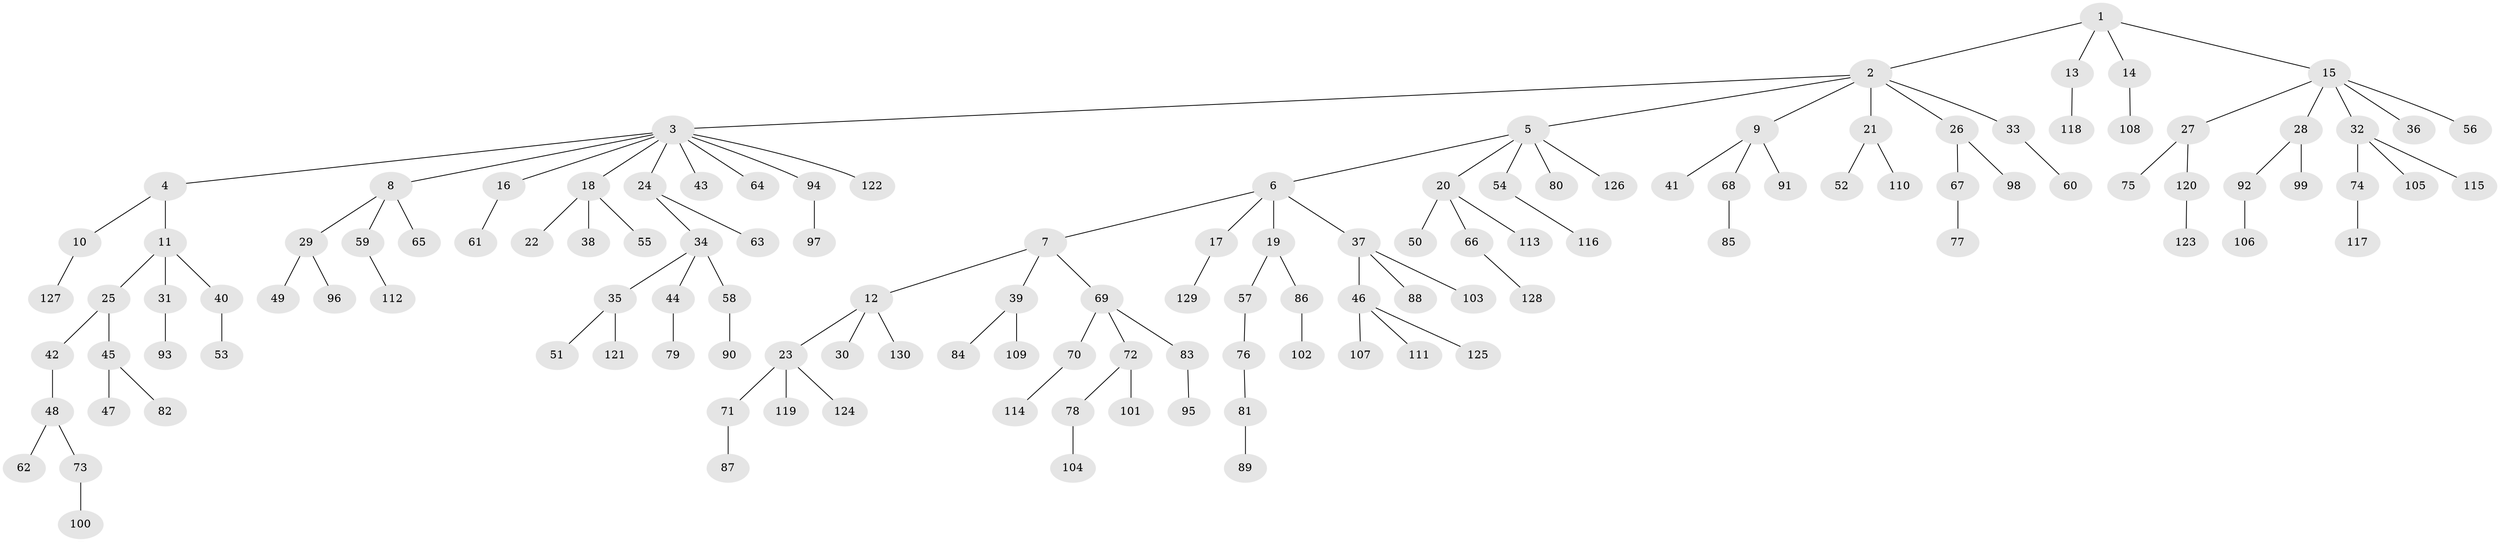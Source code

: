// Generated by graph-tools (version 1.1) at 2025/36/03/09/25 02:36:34]
// undirected, 130 vertices, 129 edges
graph export_dot {
graph [start="1"]
  node [color=gray90,style=filled];
  1;
  2;
  3;
  4;
  5;
  6;
  7;
  8;
  9;
  10;
  11;
  12;
  13;
  14;
  15;
  16;
  17;
  18;
  19;
  20;
  21;
  22;
  23;
  24;
  25;
  26;
  27;
  28;
  29;
  30;
  31;
  32;
  33;
  34;
  35;
  36;
  37;
  38;
  39;
  40;
  41;
  42;
  43;
  44;
  45;
  46;
  47;
  48;
  49;
  50;
  51;
  52;
  53;
  54;
  55;
  56;
  57;
  58;
  59;
  60;
  61;
  62;
  63;
  64;
  65;
  66;
  67;
  68;
  69;
  70;
  71;
  72;
  73;
  74;
  75;
  76;
  77;
  78;
  79;
  80;
  81;
  82;
  83;
  84;
  85;
  86;
  87;
  88;
  89;
  90;
  91;
  92;
  93;
  94;
  95;
  96;
  97;
  98;
  99;
  100;
  101;
  102;
  103;
  104;
  105;
  106;
  107;
  108;
  109;
  110;
  111;
  112;
  113;
  114;
  115;
  116;
  117;
  118;
  119;
  120;
  121;
  122;
  123;
  124;
  125;
  126;
  127;
  128;
  129;
  130;
  1 -- 2;
  1 -- 13;
  1 -- 14;
  1 -- 15;
  2 -- 3;
  2 -- 5;
  2 -- 9;
  2 -- 21;
  2 -- 26;
  2 -- 33;
  3 -- 4;
  3 -- 8;
  3 -- 16;
  3 -- 18;
  3 -- 24;
  3 -- 43;
  3 -- 64;
  3 -- 94;
  3 -- 122;
  4 -- 10;
  4 -- 11;
  5 -- 6;
  5 -- 20;
  5 -- 54;
  5 -- 80;
  5 -- 126;
  6 -- 7;
  6 -- 17;
  6 -- 19;
  6 -- 37;
  7 -- 12;
  7 -- 39;
  7 -- 69;
  8 -- 29;
  8 -- 59;
  8 -- 65;
  9 -- 41;
  9 -- 68;
  9 -- 91;
  10 -- 127;
  11 -- 25;
  11 -- 31;
  11 -- 40;
  12 -- 23;
  12 -- 30;
  12 -- 130;
  13 -- 118;
  14 -- 108;
  15 -- 27;
  15 -- 28;
  15 -- 32;
  15 -- 36;
  15 -- 56;
  16 -- 61;
  17 -- 129;
  18 -- 22;
  18 -- 38;
  18 -- 55;
  19 -- 57;
  19 -- 86;
  20 -- 50;
  20 -- 66;
  20 -- 113;
  21 -- 52;
  21 -- 110;
  23 -- 71;
  23 -- 119;
  23 -- 124;
  24 -- 34;
  24 -- 63;
  25 -- 42;
  25 -- 45;
  26 -- 67;
  26 -- 98;
  27 -- 75;
  27 -- 120;
  28 -- 92;
  28 -- 99;
  29 -- 49;
  29 -- 96;
  31 -- 93;
  32 -- 74;
  32 -- 105;
  32 -- 115;
  33 -- 60;
  34 -- 35;
  34 -- 44;
  34 -- 58;
  35 -- 51;
  35 -- 121;
  37 -- 46;
  37 -- 88;
  37 -- 103;
  39 -- 84;
  39 -- 109;
  40 -- 53;
  42 -- 48;
  44 -- 79;
  45 -- 47;
  45 -- 82;
  46 -- 107;
  46 -- 111;
  46 -- 125;
  48 -- 62;
  48 -- 73;
  54 -- 116;
  57 -- 76;
  58 -- 90;
  59 -- 112;
  66 -- 128;
  67 -- 77;
  68 -- 85;
  69 -- 70;
  69 -- 72;
  69 -- 83;
  70 -- 114;
  71 -- 87;
  72 -- 78;
  72 -- 101;
  73 -- 100;
  74 -- 117;
  76 -- 81;
  78 -- 104;
  81 -- 89;
  83 -- 95;
  86 -- 102;
  92 -- 106;
  94 -- 97;
  120 -- 123;
}
